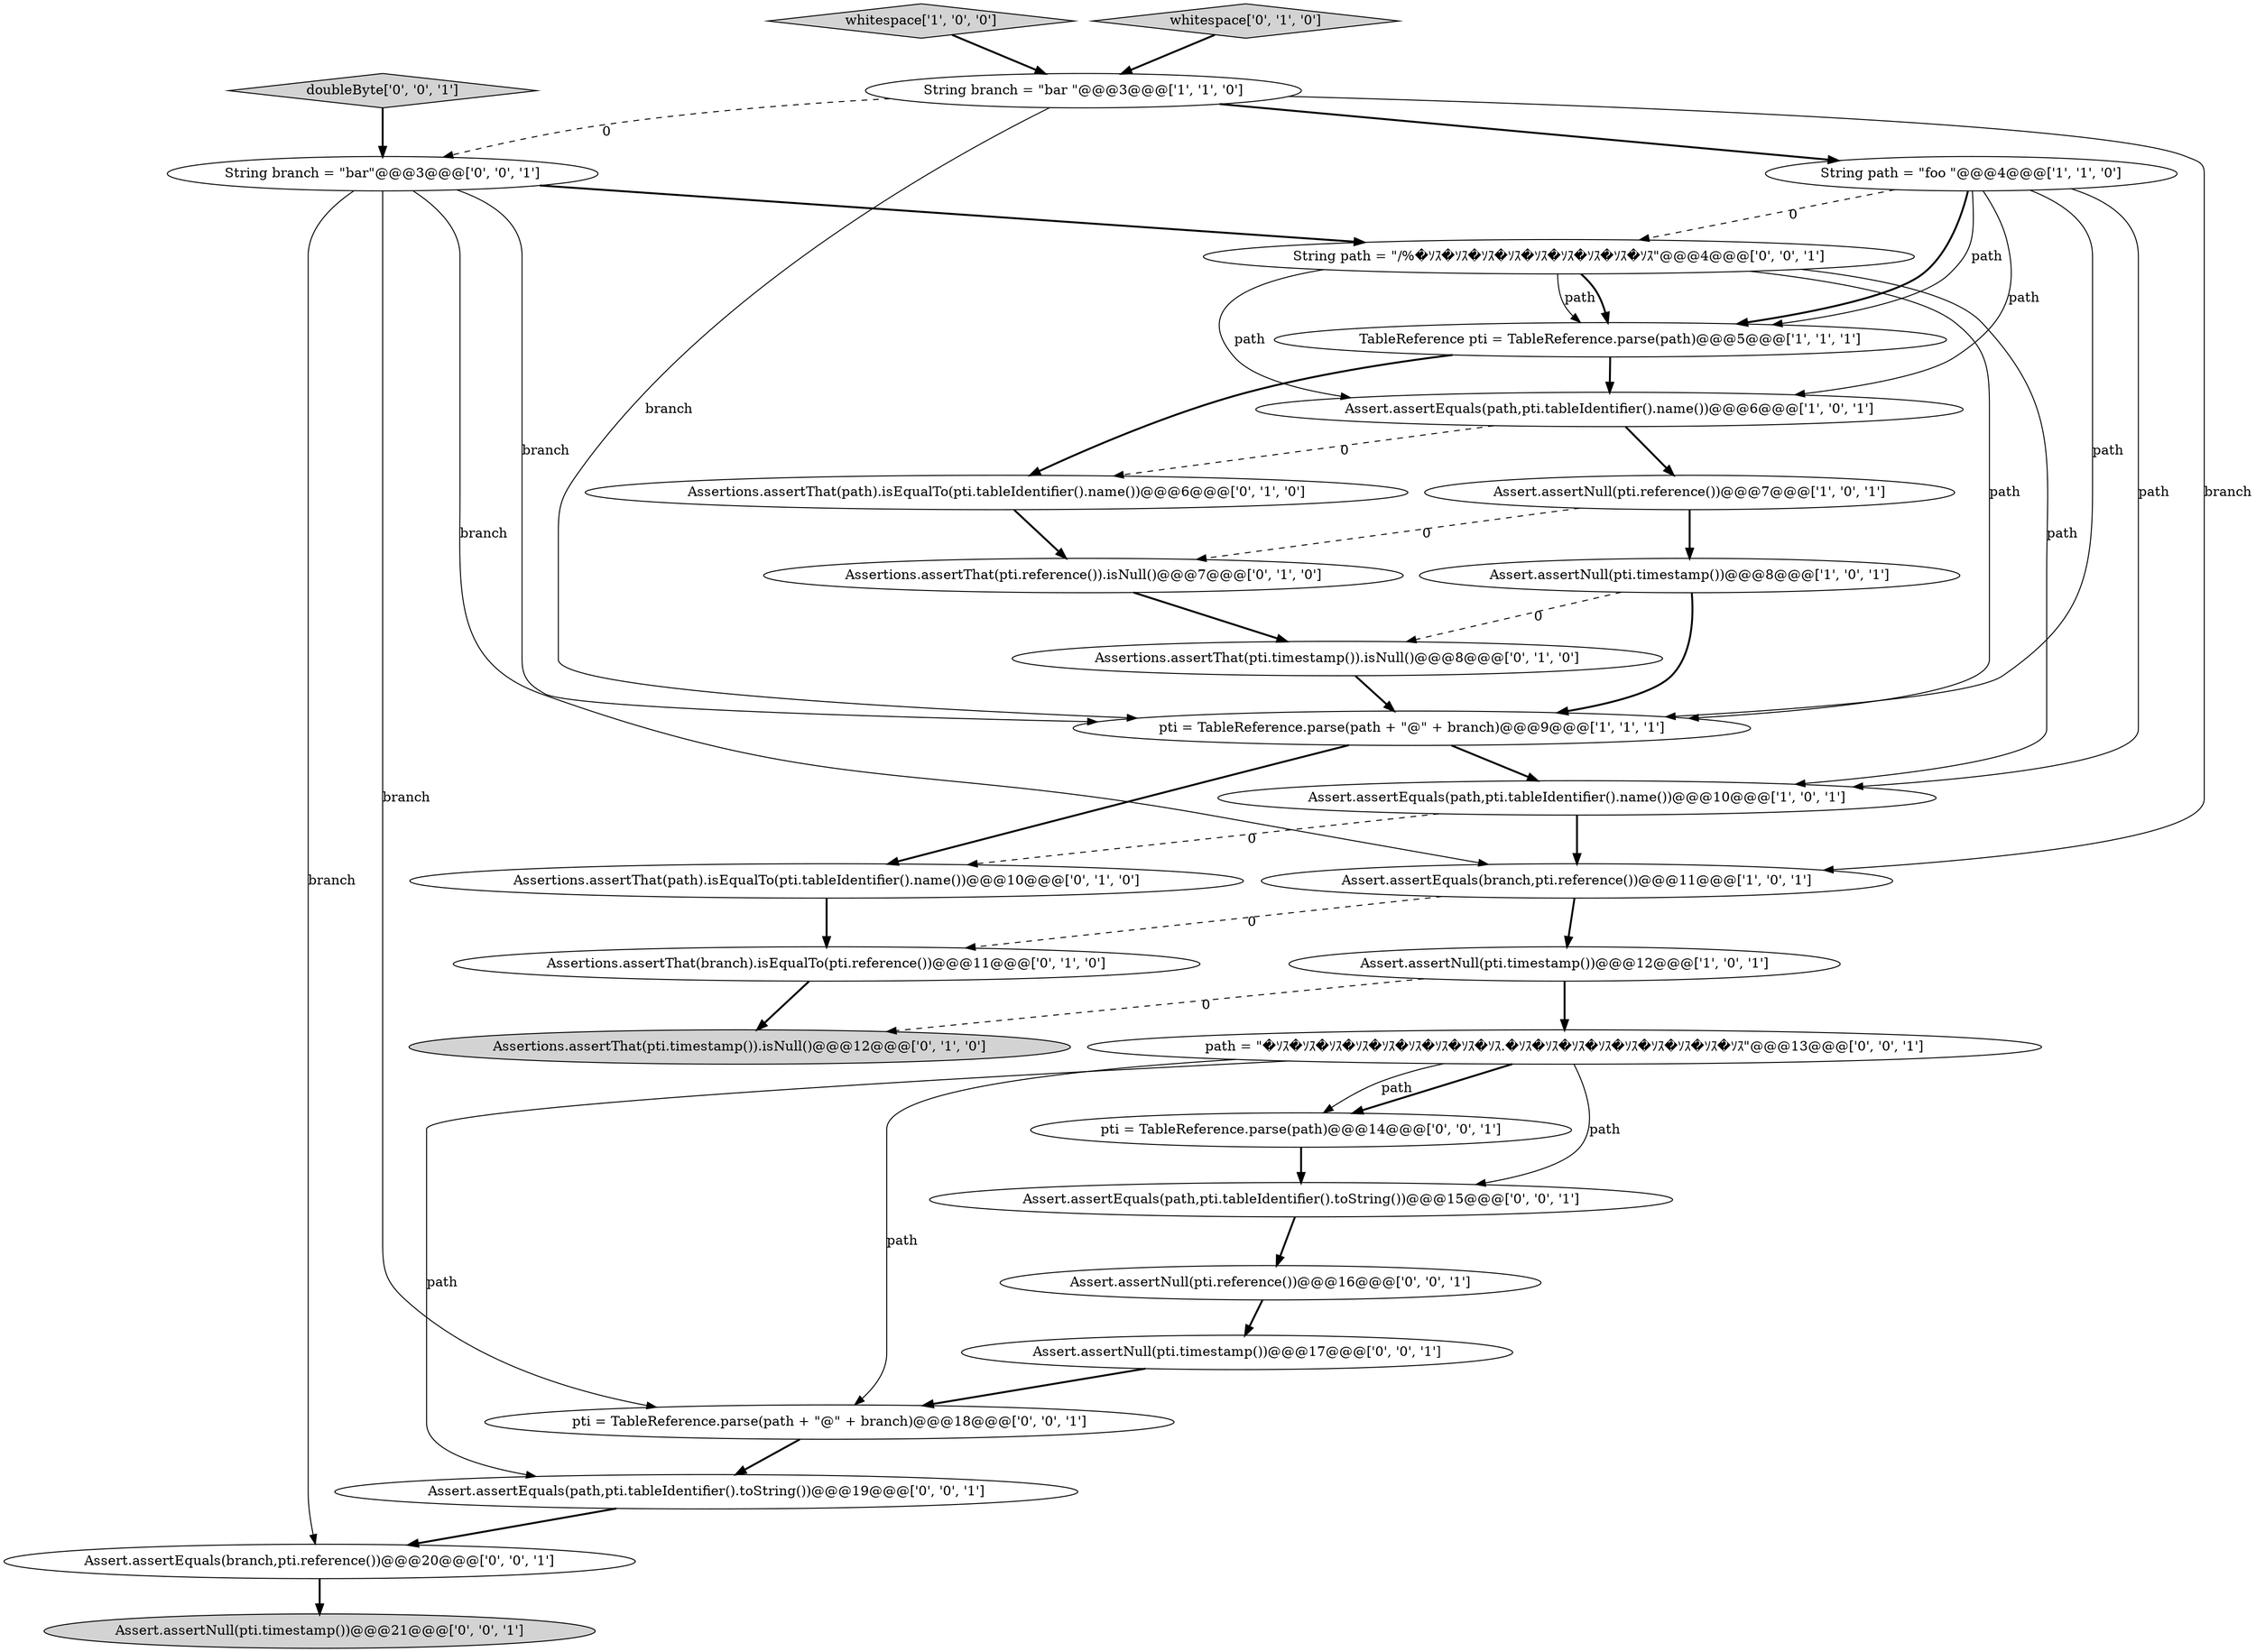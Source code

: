 digraph {
16 [style = filled, label = "Assertions.assertThat(path).isEqualTo(pti.tableIdentifier().name())@@@10@@@['0', '1', '0']", fillcolor = white, shape = ellipse image = "AAA1AAABBB2BBB"];
11 [style = filled, label = "Assertions.assertThat(branch).isEqualTo(pti.reference())@@@11@@@['0', '1', '0']", fillcolor = white, shape = ellipse image = "AAA1AAABBB2BBB"];
18 [style = filled, label = "Assert.assertNull(pti.reference())@@@16@@@['0', '0', '1']", fillcolor = white, shape = ellipse image = "AAA0AAABBB3BBB"];
24 [style = filled, label = "Assert.assertEquals(path,pti.tableIdentifier().toString())@@@15@@@['0', '0', '1']", fillcolor = white, shape = ellipse image = "AAA0AAABBB3BBB"];
25 [style = filled, label = "Assert.assertEquals(path,pti.tableIdentifier().toString())@@@19@@@['0', '0', '1']", fillcolor = white, shape = ellipse image = "AAA0AAABBB3BBB"];
21 [style = filled, label = "doubleByte['0', '0', '1']", fillcolor = lightgray, shape = diamond image = "AAA0AAABBB3BBB"];
22 [style = filled, label = "pti = TableReference.parse(path)@@@14@@@['0', '0', '1']", fillcolor = white, shape = ellipse image = "AAA0AAABBB3BBB"];
29 [style = filled, label = "String path = \"/%�ｿｽ�ｿｽ�ｿｽ�ｿｽ�ｿｽ�ｿｽ�ｿｽ�ｿｽ�ｿｽ\"@@@4@@@['0', '0', '1']", fillcolor = white, shape = ellipse image = "AAA0AAABBB3BBB"];
0 [style = filled, label = "whitespace['1', '0', '0']", fillcolor = lightgray, shape = diamond image = "AAA0AAABBB1BBB"];
10 [style = filled, label = "Assert.assertEquals(path,pti.tableIdentifier().name())@@@6@@@['1', '0', '1']", fillcolor = white, shape = ellipse image = "AAA0AAABBB1BBB"];
27 [style = filled, label = "Assert.assertNull(pti.timestamp())@@@17@@@['0', '0', '1']", fillcolor = white, shape = ellipse image = "AAA0AAABBB3BBB"];
13 [style = filled, label = "Assertions.assertThat(pti.reference()).isNull()@@@7@@@['0', '1', '0']", fillcolor = white, shape = ellipse image = "AAA1AAABBB2BBB"];
12 [style = filled, label = "Assertions.assertThat(pti.timestamp()).isNull()@@@8@@@['0', '1', '0']", fillcolor = white, shape = ellipse image = "AAA1AAABBB2BBB"];
26 [style = filled, label = "path = \"�ｿｽ�ｿｽ�ｿｽ�ｿｽ�ｿｽ�ｿｽ�ｿｽ�ｿｽ�ｿｽ.�ｿｽ�ｿｽ�ｿｽ�ｿｽ�ｿｽ�ｿｽ�ｿｽ�ｿｽ�ｿｽ\"@@@13@@@['0', '0', '1']", fillcolor = white, shape = ellipse image = "AAA0AAABBB3BBB"];
14 [style = filled, label = "Assertions.assertThat(pti.timestamp()).isNull()@@@12@@@['0', '1', '0']", fillcolor = lightgray, shape = ellipse image = "AAA1AAABBB2BBB"];
9 [style = filled, label = "pti = TableReference.parse(path + \"@\" + branch)@@@9@@@['1', '1', '1']", fillcolor = white, shape = ellipse image = "AAA0AAABBB1BBB"];
8 [style = filled, label = "Assert.assertNull(pti.reference())@@@7@@@['1', '0', '1']", fillcolor = white, shape = ellipse image = "AAA0AAABBB1BBB"];
2 [style = filled, label = "String branch = \"bar \"@@@3@@@['1', '1', '0']", fillcolor = white, shape = ellipse image = "AAA0AAABBB1BBB"];
3 [style = filled, label = "Assert.assertEquals(path,pti.tableIdentifier().name())@@@10@@@['1', '0', '1']", fillcolor = white, shape = ellipse image = "AAA0AAABBB1BBB"];
7 [style = filled, label = "String path = \"foo \"@@@4@@@['1', '1', '0']", fillcolor = white, shape = ellipse image = "AAA0AAABBB1BBB"];
19 [style = filled, label = "pti = TableReference.parse(path + \"@\" + branch)@@@18@@@['0', '0', '1']", fillcolor = white, shape = ellipse image = "AAA0AAABBB3BBB"];
15 [style = filled, label = "Assertions.assertThat(path).isEqualTo(pti.tableIdentifier().name())@@@6@@@['0', '1', '0']", fillcolor = white, shape = ellipse image = "AAA1AAABBB2BBB"];
4 [style = filled, label = "TableReference pti = TableReference.parse(path)@@@5@@@['1', '1', '1']", fillcolor = white, shape = ellipse image = "AAA0AAABBB1BBB"];
1 [style = filled, label = "Assert.assertNull(pti.timestamp())@@@8@@@['1', '0', '1']", fillcolor = white, shape = ellipse image = "AAA0AAABBB1BBB"];
17 [style = filled, label = "whitespace['0', '1', '0']", fillcolor = lightgray, shape = diamond image = "AAA0AAABBB2BBB"];
23 [style = filled, label = "String branch = \"bar\"@@@3@@@['0', '0', '1']", fillcolor = white, shape = ellipse image = "AAA0AAABBB3BBB"];
20 [style = filled, label = "Assert.assertNull(pti.timestamp())@@@21@@@['0', '0', '1']", fillcolor = lightgray, shape = ellipse image = "AAA0AAABBB3BBB"];
6 [style = filled, label = "Assert.assertNull(pti.timestamp())@@@12@@@['1', '0', '1']", fillcolor = white, shape = ellipse image = "AAA0AAABBB1BBB"];
5 [style = filled, label = "Assert.assertEquals(branch,pti.reference())@@@11@@@['1', '0', '1']", fillcolor = white, shape = ellipse image = "AAA0AAABBB1BBB"];
28 [style = filled, label = "Assert.assertEquals(branch,pti.reference())@@@20@@@['0', '0', '1']", fillcolor = white, shape = ellipse image = "AAA0AAABBB3BBB"];
26->22 [style = bold, label=""];
29->9 [style = solid, label="path"];
7->29 [style = dashed, label="0"];
23->9 [style = solid, label="branch"];
23->28 [style = solid, label="branch"];
1->9 [style = bold, label=""];
24->18 [style = bold, label=""];
26->24 [style = solid, label="path"];
2->5 [style = solid, label="branch"];
2->7 [style = bold, label=""];
22->24 [style = bold, label=""];
28->20 [style = bold, label=""];
6->26 [style = bold, label=""];
7->9 [style = solid, label="path"];
3->16 [style = dashed, label="0"];
6->14 [style = dashed, label="0"];
9->16 [style = bold, label=""];
23->5 [style = solid, label="branch"];
29->3 [style = solid, label="path"];
9->3 [style = bold, label=""];
8->13 [style = dashed, label="0"];
10->8 [style = bold, label=""];
29->4 [style = solid, label="path"];
29->4 [style = bold, label=""];
23->19 [style = solid, label="branch"];
10->15 [style = dashed, label="0"];
3->5 [style = bold, label=""];
11->14 [style = bold, label=""];
5->11 [style = dashed, label="0"];
8->1 [style = bold, label=""];
12->9 [style = bold, label=""];
26->25 [style = solid, label="path"];
19->25 [style = bold, label=""];
13->12 [style = bold, label=""];
25->28 [style = bold, label=""];
7->10 [style = solid, label="path"];
7->4 [style = bold, label=""];
7->4 [style = solid, label="path"];
26->19 [style = solid, label="path"];
15->13 [style = bold, label=""];
2->23 [style = dashed, label="0"];
1->12 [style = dashed, label="0"];
4->10 [style = bold, label=""];
17->2 [style = bold, label=""];
26->22 [style = solid, label="path"];
27->19 [style = bold, label=""];
0->2 [style = bold, label=""];
7->3 [style = solid, label="path"];
4->15 [style = bold, label=""];
21->23 [style = bold, label=""];
18->27 [style = bold, label=""];
16->11 [style = bold, label=""];
5->6 [style = bold, label=""];
23->29 [style = bold, label=""];
2->9 [style = solid, label="branch"];
29->10 [style = solid, label="path"];
}
